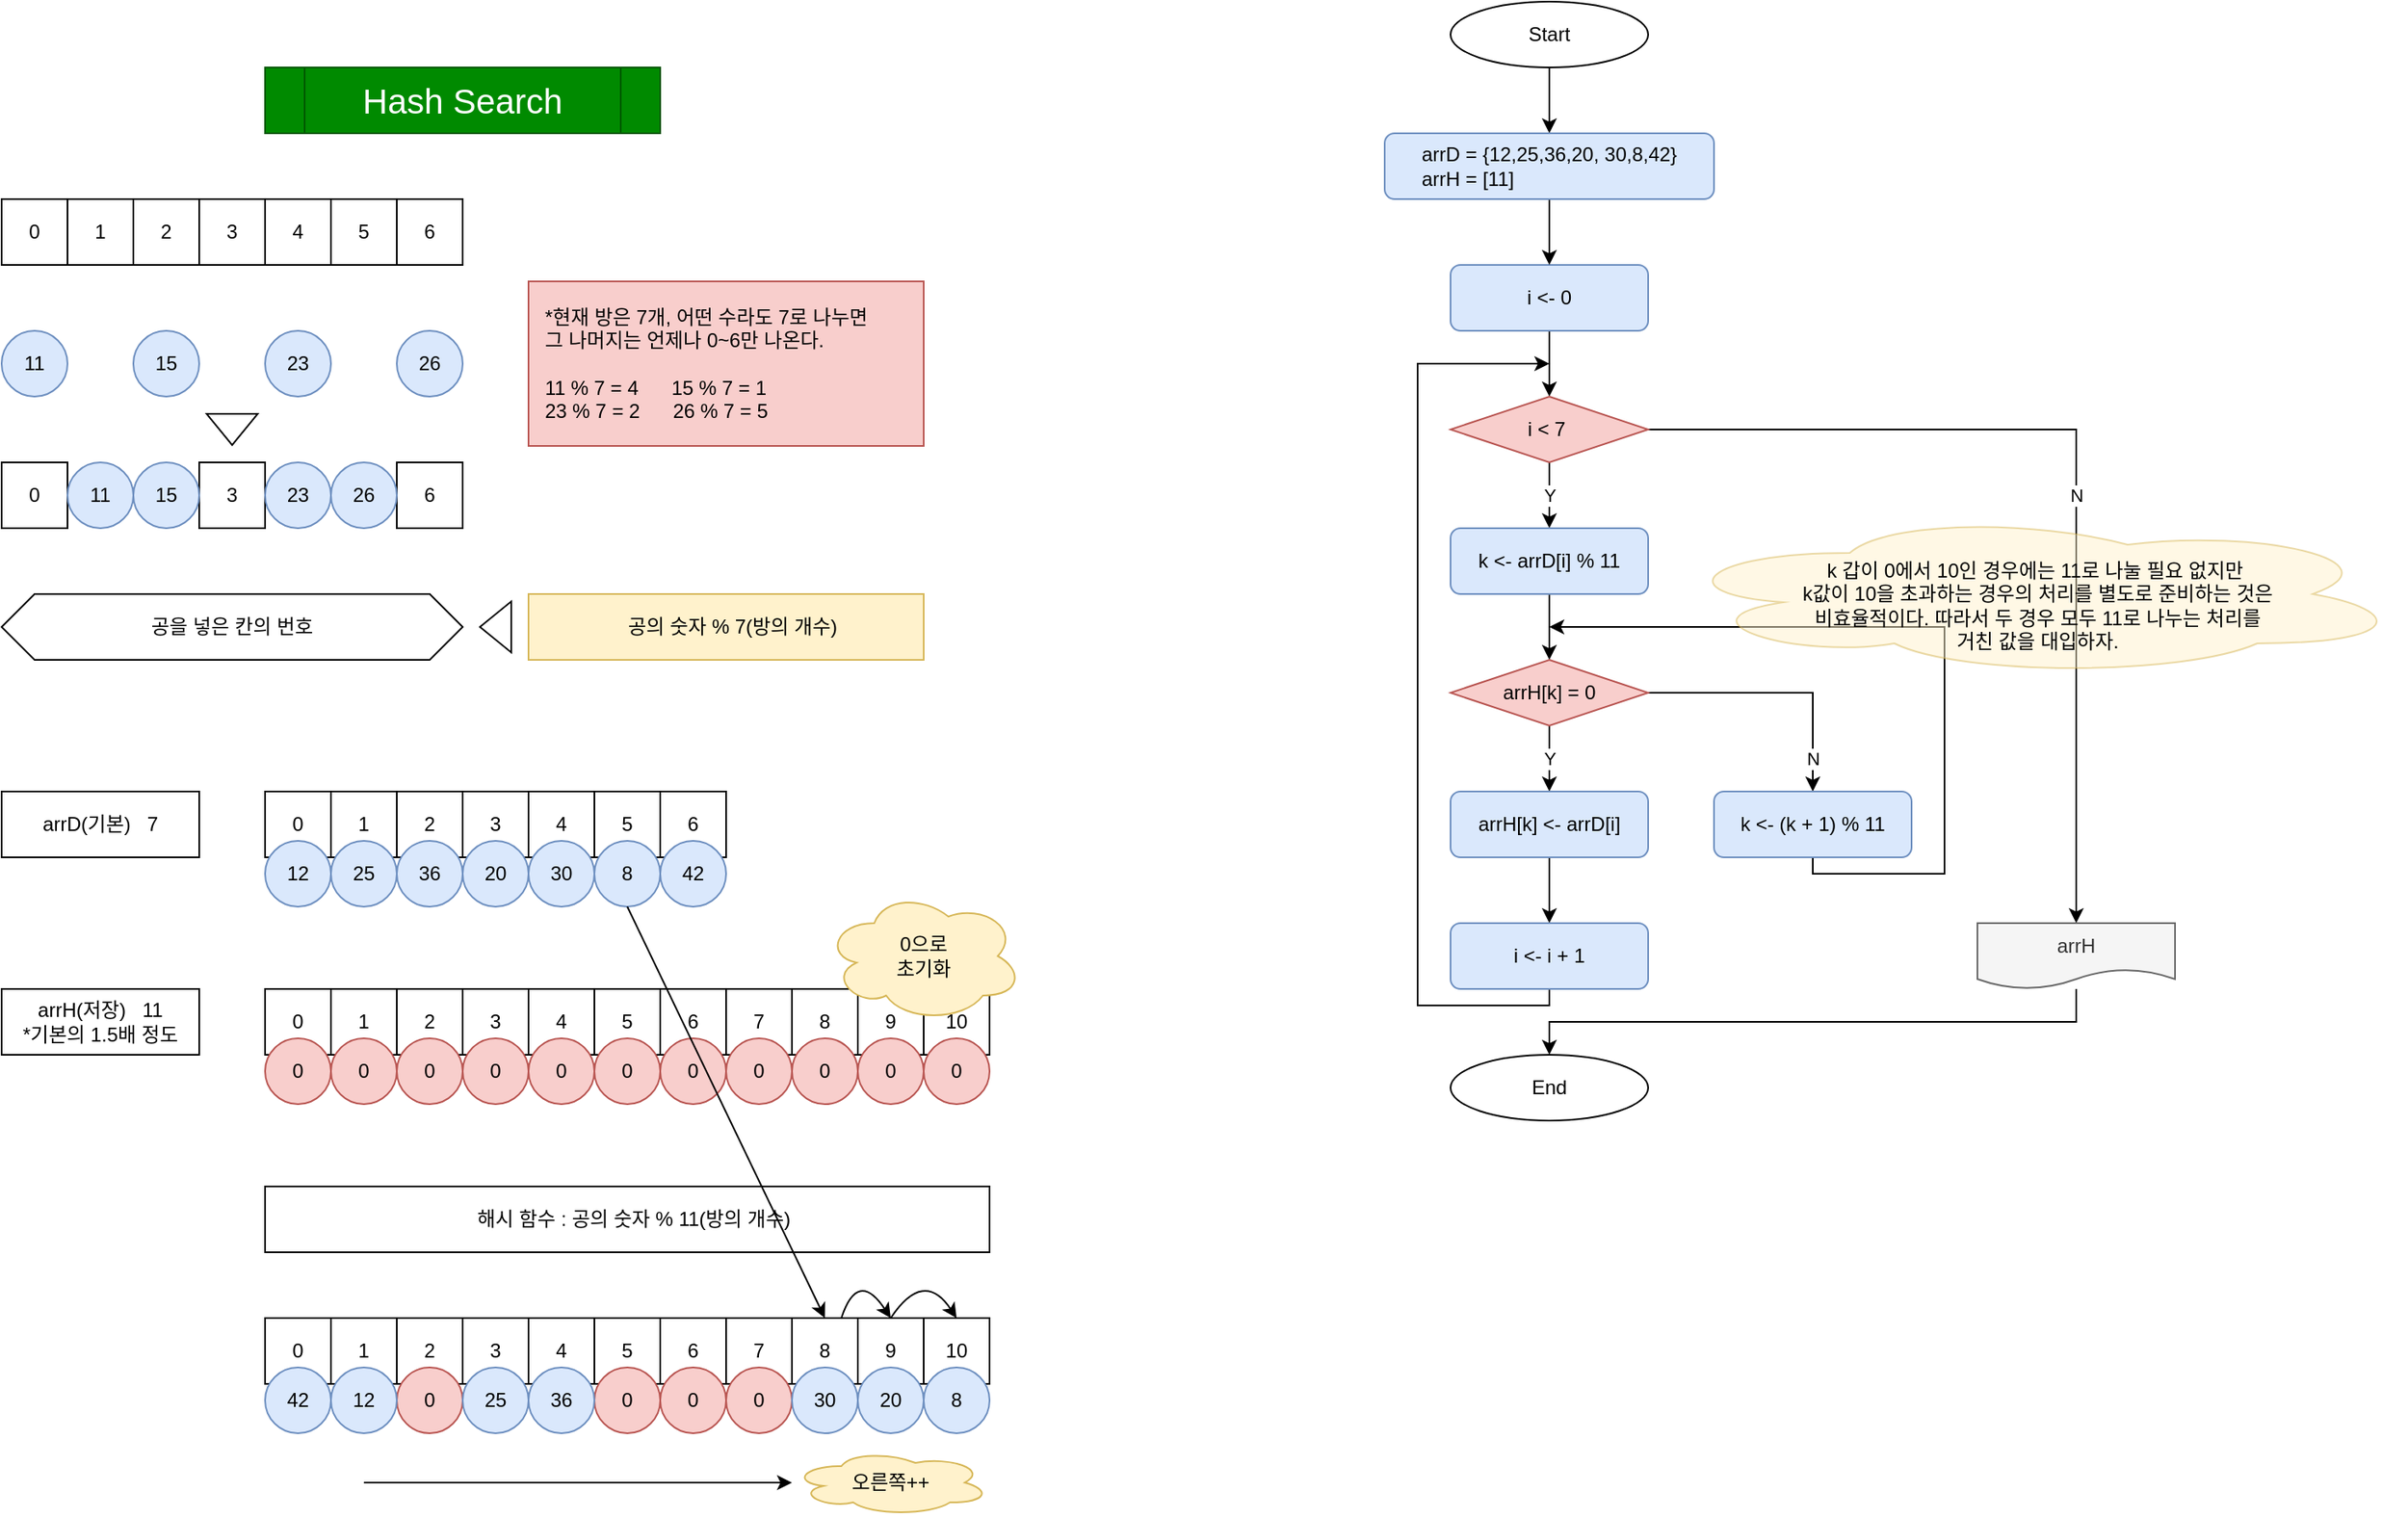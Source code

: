 <mxfile version="19.0.3" type="device"><diagram id="Y8F47LxsgtlevgOLmJPU" name="Page-1"><mxGraphModel dx="1102" dy="857" grid="1" gridSize="10" guides="1" tooltips="1" connect="1" arrows="1" fold="1" page="1" pageScale="1" pageWidth="850" pageHeight="1100" math="0" shadow="0"><root><mxCell id="0"/><mxCell id="1" parent="0"/><mxCell id="7gFQGLyXp_4KQgXrwOs3-1" value="Hash Search" style="shape=process;whiteSpace=wrap;html=1;backgroundOutline=1;fillColor=#008a00;strokeColor=#005700;fontSize=21;fontColor=#ffffff;" vertex="1" parent="1"><mxGeometry x="240" y="40" width="240" height="40" as="geometry"/></mxCell><mxCell id="7gFQGLyXp_4KQgXrwOs3-2" value="0" style="rounded=0;whiteSpace=wrap;html=1;" vertex="1" parent="1"><mxGeometry x="80" y="120" width="40" height="40" as="geometry"/></mxCell><mxCell id="7gFQGLyXp_4KQgXrwOs3-3" value="1" style="rounded=0;whiteSpace=wrap;html=1;" vertex="1" parent="1"><mxGeometry x="120" y="120" width="40" height="40" as="geometry"/></mxCell><mxCell id="7gFQGLyXp_4KQgXrwOs3-4" value="2" style="rounded=0;whiteSpace=wrap;html=1;" vertex="1" parent="1"><mxGeometry x="160" y="120" width="40" height="40" as="geometry"/></mxCell><mxCell id="7gFQGLyXp_4KQgXrwOs3-6" value="3" style="rounded=0;whiteSpace=wrap;html=1;" vertex="1" parent="1"><mxGeometry x="200" y="120" width="40" height="40" as="geometry"/></mxCell><mxCell id="7gFQGLyXp_4KQgXrwOs3-8" value="4" style="rounded=0;whiteSpace=wrap;html=1;" vertex="1" parent="1"><mxGeometry x="240" y="120" width="40" height="40" as="geometry"/></mxCell><mxCell id="7gFQGLyXp_4KQgXrwOs3-9" value="5" style="rounded=0;whiteSpace=wrap;html=1;" vertex="1" parent="1"><mxGeometry x="280" y="120" width="40" height="40" as="geometry"/></mxCell><mxCell id="7gFQGLyXp_4KQgXrwOs3-10" value="6" style="rounded=0;whiteSpace=wrap;html=1;" vertex="1" parent="1"><mxGeometry x="320" y="120" width="40" height="40" as="geometry"/></mxCell><mxCell id="7gFQGLyXp_4KQgXrwOs3-11" value="11" style="ellipse;whiteSpace=wrap;html=1;fillColor=#dae8fc;strokeColor=#6c8ebf;" vertex="1" parent="1"><mxGeometry x="80" y="200" width="40" height="40" as="geometry"/></mxCell><mxCell id="7gFQGLyXp_4KQgXrwOs3-12" value="15" style="ellipse;whiteSpace=wrap;html=1;fillColor=#dae8fc;strokeColor=#6c8ebf;" vertex="1" parent="1"><mxGeometry x="160" y="200" width="40" height="40" as="geometry"/></mxCell><mxCell id="7gFQGLyXp_4KQgXrwOs3-13" value="23" style="ellipse;whiteSpace=wrap;html=1;fillColor=#dae8fc;strokeColor=#6c8ebf;" vertex="1" parent="1"><mxGeometry x="240" y="200" width="40" height="40" as="geometry"/></mxCell><mxCell id="7gFQGLyXp_4KQgXrwOs3-14" value="26" style="ellipse;whiteSpace=wrap;html=1;fillColor=#dae8fc;strokeColor=#6c8ebf;" vertex="1" parent="1"><mxGeometry x="320" y="200" width="40" height="40" as="geometry"/></mxCell><mxCell id="7gFQGLyXp_4KQgXrwOs3-15" value="0" style="rounded=0;whiteSpace=wrap;html=1;" vertex="1" parent="1"><mxGeometry x="80" y="280" width="40" height="40" as="geometry"/></mxCell><mxCell id="7gFQGLyXp_4KQgXrwOs3-18" value="3" style="rounded=0;whiteSpace=wrap;html=1;" vertex="1" parent="1"><mxGeometry x="200" y="280" width="40" height="40" as="geometry"/></mxCell><mxCell id="7gFQGLyXp_4KQgXrwOs3-21" value="6" style="rounded=0;whiteSpace=wrap;html=1;" vertex="1" parent="1"><mxGeometry x="320" y="280" width="40" height="40" as="geometry"/></mxCell><mxCell id="7gFQGLyXp_4KQgXrwOs3-23" value="&lt;div style=&quot;&quot;&gt;&lt;span style=&quot;background-color: initial;&quot;&gt;*현재 방은 7개, 어떤 수라도 7로 나누면&lt;/span&gt;&lt;/div&gt;&lt;span style=&quot;&quot;&gt;그 나머지는 언제나 0~6만 나온다.&lt;/span&gt;&lt;br style=&quot;&quot;&gt;&lt;br style=&quot;&quot;&gt;&lt;span style=&quot;&quot;&gt;11 % 7 = 4&amp;nbsp; &amp;nbsp; &amp;nbsp; 15 % 7 = 1&lt;/span&gt;&lt;br style=&quot;&quot;&gt;&lt;span style=&quot;&quot;&gt;23 % 7 = 2&amp;nbsp; &amp;nbsp; &amp;nbsp; 26 % 7 = 5&lt;/span&gt;" style="rounded=0;whiteSpace=wrap;html=1;align=left;spacingLeft=8;fillColor=#f8cecc;strokeColor=#b85450;" vertex="1" parent="1"><mxGeometry x="400" y="170" width="240" height="100" as="geometry"/></mxCell><mxCell id="7gFQGLyXp_4KQgXrwOs3-24" value="11" style="ellipse;whiteSpace=wrap;html=1;fillColor=#dae8fc;strokeColor=#6c8ebf;" vertex="1" parent="1"><mxGeometry x="120" y="280" width="40" height="40" as="geometry"/></mxCell><mxCell id="7gFQGLyXp_4KQgXrwOs3-25" value="15" style="ellipse;whiteSpace=wrap;html=1;fillColor=#dae8fc;strokeColor=#6c8ebf;" vertex="1" parent="1"><mxGeometry x="160" y="280" width="40" height="40" as="geometry"/></mxCell><mxCell id="7gFQGLyXp_4KQgXrwOs3-26" value="23" style="ellipse;whiteSpace=wrap;html=1;fillColor=#dae8fc;strokeColor=#6c8ebf;" vertex="1" parent="1"><mxGeometry x="240" y="280" width="40" height="40" as="geometry"/></mxCell><mxCell id="7gFQGLyXp_4KQgXrwOs3-27" value="26" style="ellipse;whiteSpace=wrap;html=1;fillColor=#dae8fc;strokeColor=#6c8ebf;" vertex="1" parent="1"><mxGeometry x="280" y="280" width="40" height="40" as="geometry"/></mxCell><mxCell id="7gFQGLyXp_4KQgXrwOs3-28" value="" style="shape=flexArrow;endArrow=classic;html=1;rounded=0;" edge="1" parent="1"><mxGeometry width="50" height="50" relative="1" as="geometry"><mxPoint x="220" y="250" as="sourcePoint"/><mxPoint x="220" y="270" as="targetPoint"/></mxGeometry></mxCell><mxCell id="7gFQGLyXp_4KQgXrwOs3-29" value="공을 넣은 칸의 번호&lt;span style=&quot;color: rgba(0, 0, 0, 0); font-family: monospace; font-size: 0px; text-align: start;&quot;&gt;%3CmxGraphModel%3E%3Croot%3E%3CmxCell%20id%3D%220%22%2F%3E%3CmxCell%20id%3D%221%22%20parent%3D%220%22%2F%3E%3CmxCell%20id%3D%222%22%20value%3D%2226%22%20style%3D%22ellipse%3BwhiteSpace%3Dwrap%3Bhtml%3D1%3BfillColor%3D%23dae8fc%3BstrokeColor%3D%236c8ebf%3B%22%20vertex%3D%221%22%20parent%3D%221%22%3E%3CmxGeometry%20x%3D%22320%22%20y%3D%22200%22%20width%3D%2240%22%20height%3D%2240%22%20as%3D%22geometry%22%2F%3E%3C%2FmxCell%3E%3C%2Froot%3E%3C%2FmxGraphModel%3E&lt;/span&gt;" style="shape=hexagon;perimeter=hexagonPerimeter2;whiteSpace=wrap;html=1;fixedSize=1;" vertex="1" parent="1"><mxGeometry x="80" y="360" width="280" height="40" as="geometry"/></mxCell><mxCell id="7gFQGLyXp_4KQgXrwOs3-31" value="&lt;div style=&quot;&quot;&gt;공의 숫자 % 7(방의 개수)&lt;/div&gt;" style="rounded=0;whiteSpace=wrap;html=1;align=center;spacingLeft=8;fillColor=#fff2cc;strokeColor=#d6b656;" vertex="1" parent="1"><mxGeometry x="400" y="360" width="240" height="40" as="geometry"/></mxCell><mxCell id="7gFQGLyXp_4KQgXrwOs3-32" value="" style="shape=flexArrow;endArrow=classic;html=1;rounded=0;" edge="1" parent="1"><mxGeometry width="50" height="50" relative="1" as="geometry"><mxPoint x="390" y="380" as="sourcePoint"/><mxPoint x="370" y="380" as="targetPoint"/></mxGeometry></mxCell><mxCell id="7gFQGLyXp_4KQgXrwOs3-33" value="0" style="rounded=0;whiteSpace=wrap;html=1;" vertex="1" parent="1"><mxGeometry x="240" y="480" width="40" height="40" as="geometry"/></mxCell><mxCell id="7gFQGLyXp_4KQgXrwOs3-34" value="1" style="rounded=0;whiteSpace=wrap;html=1;" vertex="1" parent="1"><mxGeometry x="280" y="480" width="40" height="40" as="geometry"/></mxCell><mxCell id="7gFQGLyXp_4KQgXrwOs3-35" value="2" style="rounded=0;whiteSpace=wrap;html=1;" vertex="1" parent="1"><mxGeometry x="320" y="480" width="40" height="40" as="geometry"/></mxCell><mxCell id="7gFQGLyXp_4KQgXrwOs3-36" value="3" style="rounded=0;whiteSpace=wrap;html=1;" vertex="1" parent="1"><mxGeometry x="360" y="480" width="40" height="40" as="geometry"/></mxCell><mxCell id="7gFQGLyXp_4KQgXrwOs3-37" value="4" style="rounded=0;whiteSpace=wrap;html=1;" vertex="1" parent="1"><mxGeometry x="400" y="480" width="40" height="40" as="geometry"/></mxCell><mxCell id="7gFQGLyXp_4KQgXrwOs3-38" value="5" style="rounded=0;whiteSpace=wrap;html=1;" vertex="1" parent="1"><mxGeometry x="440" y="480" width="40" height="40" as="geometry"/></mxCell><mxCell id="7gFQGLyXp_4KQgXrwOs3-39" value="6" style="rounded=0;whiteSpace=wrap;html=1;" vertex="1" parent="1"><mxGeometry x="480" y="480" width="40" height="40" as="geometry"/></mxCell><mxCell id="7gFQGLyXp_4KQgXrwOs3-40" value="12" style="ellipse;whiteSpace=wrap;html=1;fillColor=#dae8fc;strokeColor=#6c8ebf;" vertex="1" parent="1"><mxGeometry x="240" y="510" width="40" height="40" as="geometry"/></mxCell><mxCell id="7gFQGLyXp_4KQgXrwOs3-41" value="25" style="ellipse;whiteSpace=wrap;html=1;fillColor=#dae8fc;strokeColor=#6c8ebf;" vertex="1" parent="1"><mxGeometry x="280" y="510" width="40" height="40" as="geometry"/></mxCell><mxCell id="7gFQGLyXp_4KQgXrwOs3-42" value="36" style="ellipse;whiteSpace=wrap;html=1;fillColor=#dae8fc;strokeColor=#6c8ebf;" vertex="1" parent="1"><mxGeometry x="320" y="510" width="40" height="40" as="geometry"/></mxCell><mxCell id="7gFQGLyXp_4KQgXrwOs3-43" value="20" style="ellipse;whiteSpace=wrap;html=1;fillColor=#dae8fc;strokeColor=#6c8ebf;" vertex="1" parent="1"><mxGeometry x="360" y="510" width="40" height="40" as="geometry"/></mxCell><mxCell id="7gFQGLyXp_4KQgXrwOs3-44" value="30" style="ellipse;whiteSpace=wrap;html=1;fillColor=#dae8fc;strokeColor=#6c8ebf;" vertex="1" parent="1"><mxGeometry x="400" y="510" width="40" height="40" as="geometry"/></mxCell><mxCell id="7gFQGLyXp_4KQgXrwOs3-45" value="8" style="ellipse;whiteSpace=wrap;html=1;fillColor=#dae8fc;strokeColor=#6c8ebf;" vertex="1" parent="1"><mxGeometry x="440" y="510" width="40" height="40" as="geometry"/></mxCell><mxCell id="7gFQGLyXp_4KQgXrwOs3-46" value="42" style="ellipse;whiteSpace=wrap;html=1;fillColor=#dae8fc;strokeColor=#6c8ebf;" vertex="1" parent="1"><mxGeometry x="480" y="510" width="40" height="40" as="geometry"/></mxCell><mxCell id="7gFQGLyXp_4KQgXrwOs3-47" value="arrD(기본)&amp;nbsp; &amp;nbsp;7" style="rounded=0;whiteSpace=wrap;html=1;" vertex="1" parent="1"><mxGeometry x="80" y="480" width="120" height="40" as="geometry"/></mxCell><mxCell id="7gFQGLyXp_4KQgXrwOs3-48" value="arrH(저장)&amp;nbsp; &amp;nbsp;11&lt;br&gt;*기본의 1.5배 정도" style="rounded=0;whiteSpace=wrap;html=1;" vertex="1" parent="1"><mxGeometry x="80" y="600" width="120" height="40" as="geometry"/></mxCell><mxCell id="7gFQGLyXp_4KQgXrwOs3-49" value="0" style="rounded=0;whiteSpace=wrap;html=1;" vertex="1" parent="1"><mxGeometry x="240" y="600" width="40" height="40" as="geometry"/></mxCell><mxCell id="7gFQGLyXp_4KQgXrwOs3-50" value="1" style="rounded=0;whiteSpace=wrap;html=1;" vertex="1" parent="1"><mxGeometry x="280" y="600" width="40" height="40" as="geometry"/></mxCell><mxCell id="7gFQGLyXp_4KQgXrwOs3-51" value="2" style="rounded=0;whiteSpace=wrap;html=1;" vertex="1" parent="1"><mxGeometry x="320" y="600" width="40" height="40" as="geometry"/></mxCell><mxCell id="7gFQGLyXp_4KQgXrwOs3-52" value="3" style="rounded=0;whiteSpace=wrap;html=1;" vertex="1" parent="1"><mxGeometry x="360" y="600" width="40" height="40" as="geometry"/></mxCell><mxCell id="7gFQGLyXp_4KQgXrwOs3-53" value="4" style="rounded=0;whiteSpace=wrap;html=1;" vertex="1" parent="1"><mxGeometry x="400" y="600" width="40" height="40" as="geometry"/></mxCell><mxCell id="7gFQGLyXp_4KQgXrwOs3-54" value="5" style="rounded=0;whiteSpace=wrap;html=1;" vertex="1" parent="1"><mxGeometry x="440" y="600" width="40" height="40" as="geometry"/></mxCell><mxCell id="7gFQGLyXp_4KQgXrwOs3-55" value="6" style="rounded=0;whiteSpace=wrap;html=1;" vertex="1" parent="1"><mxGeometry x="480" y="600" width="40" height="40" as="geometry"/></mxCell><mxCell id="7gFQGLyXp_4KQgXrwOs3-56" value="7" style="rounded=0;whiteSpace=wrap;html=1;" vertex="1" parent="1"><mxGeometry x="520" y="600" width="40" height="40" as="geometry"/></mxCell><mxCell id="7gFQGLyXp_4KQgXrwOs3-57" value="8" style="rounded=0;whiteSpace=wrap;html=1;" vertex="1" parent="1"><mxGeometry x="560" y="600" width="40" height="40" as="geometry"/></mxCell><mxCell id="7gFQGLyXp_4KQgXrwOs3-58" value="9" style="rounded=0;whiteSpace=wrap;html=1;" vertex="1" parent="1"><mxGeometry x="600" y="600" width="40" height="40" as="geometry"/></mxCell><mxCell id="7gFQGLyXp_4KQgXrwOs3-59" value="10" style="rounded=0;whiteSpace=wrap;html=1;" vertex="1" parent="1"><mxGeometry x="640" y="600" width="40" height="40" as="geometry"/></mxCell><mxCell id="7gFQGLyXp_4KQgXrwOs3-63" value="0" style="ellipse;whiteSpace=wrap;html=1;fillColor=#f8cecc;strokeColor=#b85450;" vertex="1" parent="1"><mxGeometry x="240" y="630" width="40" height="40" as="geometry"/></mxCell><mxCell id="7gFQGLyXp_4KQgXrwOs3-64" value="0" style="ellipse;whiteSpace=wrap;html=1;fillColor=#f8cecc;strokeColor=#b85450;" vertex="1" parent="1"><mxGeometry x="280" y="630" width="40" height="40" as="geometry"/></mxCell><mxCell id="7gFQGLyXp_4KQgXrwOs3-65" value="0" style="ellipse;whiteSpace=wrap;html=1;fillColor=#f8cecc;strokeColor=#b85450;" vertex="1" parent="1"><mxGeometry x="320" y="630" width="40" height="40" as="geometry"/></mxCell><mxCell id="7gFQGLyXp_4KQgXrwOs3-66" value="0" style="ellipse;whiteSpace=wrap;html=1;fillColor=#f8cecc;strokeColor=#b85450;" vertex="1" parent="1"><mxGeometry x="360" y="630" width="40" height="40" as="geometry"/></mxCell><mxCell id="7gFQGLyXp_4KQgXrwOs3-67" value="0" style="ellipse;whiteSpace=wrap;html=1;fillColor=#f8cecc;strokeColor=#b85450;" vertex="1" parent="1"><mxGeometry x="400" y="630" width="40" height="40" as="geometry"/></mxCell><mxCell id="7gFQGLyXp_4KQgXrwOs3-68" value="0" style="ellipse;whiteSpace=wrap;html=1;fillColor=#f8cecc;strokeColor=#b85450;" vertex="1" parent="1"><mxGeometry x="440" y="630" width="40" height="40" as="geometry"/></mxCell><mxCell id="7gFQGLyXp_4KQgXrwOs3-69" value="0" style="ellipse;whiteSpace=wrap;html=1;fillColor=#f8cecc;strokeColor=#b85450;" vertex="1" parent="1"><mxGeometry x="480" y="630" width="40" height="40" as="geometry"/></mxCell><mxCell id="7gFQGLyXp_4KQgXrwOs3-70" value="0" style="ellipse;whiteSpace=wrap;html=1;fillColor=#f8cecc;strokeColor=#b85450;" vertex="1" parent="1"><mxGeometry x="520" y="630" width="40" height="40" as="geometry"/></mxCell><mxCell id="7gFQGLyXp_4KQgXrwOs3-71" value="0" style="ellipse;whiteSpace=wrap;html=1;fillColor=#f8cecc;strokeColor=#b85450;" vertex="1" parent="1"><mxGeometry x="560" y="630" width="40" height="40" as="geometry"/></mxCell><mxCell id="7gFQGLyXp_4KQgXrwOs3-72" value="0" style="ellipse;whiteSpace=wrap;html=1;fillColor=#f8cecc;strokeColor=#b85450;" vertex="1" parent="1"><mxGeometry x="600" y="630" width="40" height="40" as="geometry"/></mxCell><mxCell id="7gFQGLyXp_4KQgXrwOs3-73" value="0" style="ellipse;whiteSpace=wrap;html=1;fillColor=#f8cecc;strokeColor=#b85450;" vertex="1" parent="1"><mxGeometry x="640" y="630" width="40" height="40" as="geometry"/></mxCell><mxCell id="7gFQGLyXp_4KQgXrwOs3-74" value="0으로&lt;br&gt;초기화" style="ellipse;shape=cloud;whiteSpace=wrap;html=1;fillColor=#fff2cc;strokeColor=#d6b656;" vertex="1" parent="1"><mxGeometry x="580" y="540" width="120" height="80" as="geometry"/></mxCell><mxCell id="7gFQGLyXp_4KQgXrwOs3-75" value="&lt;div style=&quot;&quot;&gt;해시 함수 : 공의 숫자 % 11(방의 개수)&lt;/div&gt;" style="rounded=0;whiteSpace=wrap;html=1;align=center;spacingLeft=8;" vertex="1" parent="1"><mxGeometry x="240" y="720" width="440" height="40" as="geometry"/></mxCell><mxCell id="7gFQGLyXp_4KQgXrwOs3-76" value="0" style="rounded=0;whiteSpace=wrap;html=1;" vertex="1" parent="1"><mxGeometry x="240" y="800" width="40" height="40" as="geometry"/></mxCell><mxCell id="7gFQGLyXp_4KQgXrwOs3-77" value="1" style="rounded=0;whiteSpace=wrap;html=1;" vertex="1" parent="1"><mxGeometry x="280" y="800" width="40" height="40" as="geometry"/></mxCell><mxCell id="7gFQGLyXp_4KQgXrwOs3-78" value="2" style="rounded=0;whiteSpace=wrap;html=1;" vertex="1" parent="1"><mxGeometry x="320" y="800" width="40" height="40" as="geometry"/></mxCell><mxCell id="7gFQGLyXp_4KQgXrwOs3-79" value="3" style="rounded=0;whiteSpace=wrap;html=1;" vertex="1" parent="1"><mxGeometry x="360" y="800" width="40" height="40" as="geometry"/></mxCell><mxCell id="7gFQGLyXp_4KQgXrwOs3-80" value="4" style="rounded=0;whiteSpace=wrap;html=1;" vertex="1" parent="1"><mxGeometry x="400" y="800" width="40" height="40" as="geometry"/></mxCell><mxCell id="7gFQGLyXp_4KQgXrwOs3-81" value="5" style="rounded=0;whiteSpace=wrap;html=1;" vertex="1" parent="1"><mxGeometry x="440" y="800" width="40" height="40" as="geometry"/></mxCell><mxCell id="7gFQGLyXp_4KQgXrwOs3-82" value="6" style="rounded=0;whiteSpace=wrap;html=1;" vertex="1" parent="1"><mxGeometry x="480" y="800" width="40" height="40" as="geometry"/></mxCell><mxCell id="7gFQGLyXp_4KQgXrwOs3-83" value="7" style="rounded=0;whiteSpace=wrap;html=1;" vertex="1" parent="1"><mxGeometry x="520" y="800" width="40" height="40" as="geometry"/></mxCell><mxCell id="7gFQGLyXp_4KQgXrwOs3-84" value="8" style="rounded=0;whiteSpace=wrap;html=1;" vertex="1" parent="1"><mxGeometry x="560" y="800" width="40" height="40" as="geometry"/></mxCell><mxCell id="7gFQGLyXp_4KQgXrwOs3-85" value="9" style="rounded=0;whiteSpace=wrap;html=1;" vertex="1" parent="1"><mxGeometry x="600" y="800" width="40" height="40" as="geometry"/></mxCell><mxCell id="7gFQGLyXp_4KQgXrwOs3-86" value="10" style="rounded=0;whiteSpace=wrap;html=1;" vertex="1" parent="1"><mxGeometry x="640" y="800" width="40" height="40" as="geometry"/></mxCell><mxCell id="7gFQGLyXp_4KQgXrwOs3-89" value="0" style="ellipse;whiteSpace=wrap;html=1;fillColor=#f8cecc;strokeColor=#b85450;" vertex="1" parent="1"><mxGeometry x="320" y="830" width="40" height="40" as="geometry"/></mxCell><mxCell id="7gFQGLyXp_4KQgXrwOs3-92" value="0" style="ellipse;whiteSpace=wrap;html=1;fillColor=#f8cecc;strokeColor=#b85450;" vertex="1" parent="1"><mxGeometry x="440" y="830" width="40" height="40" as="geometry"/></mxCell><mxCell id="7gFQGLyXp_4KQgXrwOs3-93" value="0" style="ellipse;whiteSpace=wrap;html=1;fillColor=#f8cecc;strokeColor=#b85450;" vertex="1" parent="1"><mxGeometry x="480" y="830" width="40" height="40" as="geometry"/></mxCell><mxCell id="7gFQGLyXp_4KQgXrwOs3-94" value="0" style="ellipse;whiteSpace=wrap;html=1;fillColor=#f8cecc;strokeColor=#b85450;" vertex="1" parent="1"><mxGeometry x="520" y="830" width="40" height="40" as="geometry"/></mxCell><mxCell id="7gFQGLyXp_4KQgXrwOs3-98" value="12" style="ellipse;whiteSpace=wrap;html=1;fillColor=#dae8fc;strokeColor=#6c8ebf;" vertex="1" parent="1"><mxGeometry x="280" y="830" width="40" height="40" as="geometry"/></mxCell><mxCell id="7gFQGLyXp_4KQgXrwOs3-99" value="25" style="ellipse;whiteSpace=wrap;html=1;fillColor=#dae8fc;strokeColor=#6c8ebf;" vertex="1" parent="1"><mxGeometry x="360" y="830" width="40" height="40" as="geometry"/></mxCell><mxCell id="7gFQGLyXp_4KQgXrwOs3-100" value="36" style="ellipse;whiteSpace=wrap;html=1;fillColor=#dae8fc;strokeColor=#6c8ebf;" vertex="1" parent="1"><mxGeometry x="400" y="830" width="40" height="40" as="geometry"/></mxCell><mxCell id="7gFQGLyXp_4KQgXrwOs3-101" value="20" style="ellipse;whiteSpace=wrap;html=1;fillColor=#dae8fc;strokeColor=#6c8ebf;" vertex="1" parent="1"><mxGeometry x="600" y="830" width="40" height="40" as="geometry"/></mxCell><mxCell id="7gFQGLyXp_4KQgXrwOs3-102" value="30" style="ellipse;whiteSpace=wrap;html=1;fillColor=#dae8fc;strokeColor=#6c8ebf;" vertex="1" parent="1"><mxGeometry x="560" y="830" width="40" height="40" as="geometry"/></mxCell><mxCell id="7gFQGLyXp_4KQgXrwOs3-103" value="8" style="ellipse;whiteSpace=wrap;html=1;fillColor=#dae8fc;strokeColor=#6c8ebf;" vertex="1" parent="1"><mxGeometry x="640" y="830" width="40" height="40" as="geometry"/></mxCell><mxCell id="7gFQGLyXp_4KQgXrwOs3-104" value="42" style="ellipse;whiteSpace=wrap;html=1;fillColor=#dae8fc;strokeColor=#6c8ebf;" vertex="1" parent="1"><mxGeometry x="240" y="830" width="40" height="40" as="geometry"/></mxCell><mxCell id="7gFQGLyXp_4KQgXrwOs3-106" value="" style="endArrow=classic;html=1;rounded=0;" edge="1" parent="1" target="7gFQGLyXp_4KQgXrwOs3-107"><mxGeometry width="50" height="50" relative="1" as="geometry"><mxPoint x="300" y="900" as="sourcePoint"/><mxPoint x="510" y="900" as="targetPoint"/></mxGeometry></mxCell><mxCell id="7gFQGLyXp_4KQgXrwOs3-107" value="오른쪽++" style="ellipse;shape=cloud;whiteSpace=wrap;html=1;fillColor=#fff2cc;strokeColor=#d6b656;" vertex="1" parent="1"><mxGeometry x="560" y="880" width="120" height="40" as="geometry"/></mxCell><mxCell id="7gFQGLyXp_4KQgXrwOs3-111" value="" style="curved=1;endArrow=classic;html=1;rounded=0;exitX=0.5;exitY=1;exitDx=0;exitDy=0;entryX=0.5;entryY=0;entryDx=0;entryDy=0;" edge="1" parent="1" source="7gFQGLyXp_4KQgXrwOs3-45" target="7gFQGLyXp_4KQgXrwOs3-84"><mxGeometry width="50" height="50" relative="1" as="geometry"><mxPoint x="370" y="660" as="sourcePoint"/><mxPoint x="420" y="610" as="targetPoint"/><Array as="points"/></mxGeometry></mxCell><mxCell id="7gFQGLyXp_4KQgXrwOs3-113" value="" style="curved=1;endArrow=classic;html=1;rounded=0;exitX=0.75;exitY=0;exitDx=0;exitDy=0;entryX=0.5;entryY=0;entryDx=0;entryDy=0;" edge="1" parent="1" source="7gFQGLyXp_4KQgXrwOs3-84" target="7gFQGLyXp_4KQgXrwOs3-85"><mxGeometry width="50" height="50" relative="1" as="geometry"><mxPoint x="410" y="700" as="sourcePoint"/><mxPoint x="460" y="650" as="targetPoint"/><Array as="points"><mxPoint x="600" y="770"/></Array></mxGeometry></mxCell><mxCell id="7gFQGLyXp_4KQgXrwOs3-114" value="" style="curved=1;endArrow=classic;html=1;rounded=0;exitX=0.5;exitY=0;exitDx=0;exitDy=0;entryX=0.5;entryY=0;entryDx=0;entryDy=0;" edge="1" parent="1" source="7gFQGLyXp_4KQgXrwOs3-85" target="7gFQGLyXp_4KQgXrwOs3-86"><mxGeometry width="50" height="50" relative="1" as="geometry"><mxPoint x="600" y="810" as="sourcePoint"/><mxPoint x="630" y="810" as="targetPoint"/><Array as="points"><mxPoint x="640" y="770"/></Array></mxGeometry></mxCell><mxCell id="7gFQGLyXp_4KQgXrwOs3-123" style="edgeStyle=orthogonalEdgeStyle;rounded=0;orthogonalLoop=1;jettySize=auto;html=1;" edge="1" parent="1" source="7gFQGLyXp_4KQgXrwOs3-115"><mxGeometry relative="1" as="geometry"><mxPoint x="1020" y="80" as="targetPoint"/></mxGeometry></mxCell><mxCell id="7gFQGLyXp_4KQgXrwOs3-115" value="Start" style="ellipse;whiteSpace=wrap;html=1;" vertex="1" parent="1"><mxGeometry x="960" width="120" height="40" as="geometry"/></mxCell><mxCell id="7gFQGLyXp_4KQgXrwOs3-124" style="edgeStyle=orthogonalEdgeStyle;rounded=0;orthogonalLoop=1;jettySize=auto;html=1;entryX=0.5;entryY=0;entryDx=0;entryDy=0;" edge="1" parent="1" source="7gFQGLyXp_4KQgXrwOs3-116" target="7gFQGLyXp_4KQgXrwOs3-117"><mxGeometry relative="1" as="geometry"/></mxCell><mxCell id="7gFQGLyXp_4KQgXrwOs3-116" value="i &amp;lt;- 0" style="rounded=1;whiteSpace=wrap;html=1;fillColor=#dae8fc;strokeColor=#6c8ebf;" vertex="1" parent="1"><mxGeometry x="960" y="160" width="120" height="40" as="geometry"/></mxCell><mxCell id="7gFQGLyXp_4KQgXrwOs3-125" value="Y" style="edgeStyle=orthogonalEdgeStyle;rounded=0;orthogonalLoop=1;jettySize=auto;html=1;entryX=0.5;entryY=0;entryDx=0;entryDy=0;" edge="1" parent="1" source="7gFQGLyXp_4KQgXrwOs3-117" target="7gFQGLyXp_4KQgXrwOs3-118"><mxGeometry relative="1" as="geometry"/></mxCell><mxCell id="7gFQGLyXp_4KQgXrwOs3-137" value="N" style="edgeStyle=orthogonalEdgeStyle;rounded=0;orthogonalLoop=1;jettySize=auto;html=1;entryX=0.5;entryY=0;entryDx=0;entryDy=0;" edge="1" parent="1" source="7gFQGLyXp_4KQgXrwOs3-117" target="7gFQGLyXp_4KQgXrwOs3-134"><mxGeometry x="0.071" relative="1" as="geometry"><mxPoint as="offset"/></mxGeometry></mxCell><mxCell id="7gFQGLyXp_4KQgXrwOs3-117" value="i &amp;lt; 7&amp;nbsp;" style="rhombus;whiteSpace=wrap;html=1;fillColor=#f8cecc;strokeColor=#b85450;" vertex="1" parent="1"><mxGeometry x="960" y="240" width="120" height="40" as="geometry"/></mxCell><mxCell id="7gFQGLyXp_4KQgXrwOs3-126" style="edgeStyle=orthogonalEdgeStyle;rounded=0;orthogonalLoop=1;jettySize=auto;html=1;entryX=0.5;entryY=0;entryDx=0;entryDy=0;" edge="1" parent="1" source="7gFQGLyXp_4KQgXrwOs3-118" target="7gFQGLyXp_4KQgXrwOs3-119"><mxGeometry relative="1" as="geometry"/></mxCell><mxCell id="7gFQGLyXp_4KQgXrwOs3-118" value="k &amp;lt;- arrD[i] % 11" style="rounded=1;whiteSpace=wrap;html=1;fillColor=#dae8fc;strokeColor=#6c8ebf;" vertex="1" parent="1"><mxGeometry x="960" y="320" width="120" height="40" as="geometry"/></mxCell><mxCell id="7gFQGLyXp_4KQgXrwOs3-127" value="Y" style="edgeStyle=orthogonalEdgeStyle;rounded=0;orthogonalLoop=1;jettySize=auto;html=1;entryX=0.5;entryY=0;entryDx=0;entryDy=0;" edge="1" parent="1" source="7gFQGLyXp_4KQgXrwOs3-119" target="7gFQGLyXp_4KQgXrwOs3-120"><mxGeometry relative="1" as="geometry"/></mxCell><mxCell id="7gFQGLyXp_4KQgXrwOs3-129" value="N" style="edgeStyle=orthogonalEdgeStyle;rounded=0;orthogonalLoop=1;jettySize=auto;html=1;entryX=0.5;entryY=0;entryDx=0;entryDy=0;" edge="1" parent="1" source="7gFQGLyXp_4KQgXrwOs3-119" target="7gFQGLyXp_4KQgXrwOs3-122"><mxGeometry x="0.75" relative="1" as="geometry"><mxPoint as="offset"/></mxGeometry></mxCell><mxCell id="7gFQGLyXp_4KQgXrwOs3-119" value="arrH[k] = 0" style="rhombus;whiteSpace=wrap;html=1;fillColor=#f8cecc;strokeColor=#b85450;" vertex="1" parent="1"><mxGeometry x="960" y="400" width="120" height="40" as="geometry"/></mxCell><mxCell id="7gFQGLyXp_4KQgXrwOs3-128" style="edgeStyle=orthogonalEdgeStyle;rounded=0;orthogonalLoop=1;jettySize=auto;html=1;entryX=0.5;entryY=0;entryDx=0;entryDy=0;" edge="1" parent="1" source="7gFQGLyXp_4KQgXrwOs3-120" target="7gFQGLyXp_4KQgXrwOs3-121"><mxGeometry relative="1" as="geometry"/></mxCell><mxCell id="7gFQGLyXp_4KQgXrwOs3-120" value="arrH[k] &amp;lt;- arrD[i]" style="rounded=1;whiteSpace=wrap;html=1;fillColor=#dae8fc;strokeColor=#6c8ebf;" vertex="1" parent="1"><mxGeometry x="960" y="480" width="120" height="40" as="geometry"/></mxCell><mxCell id="7gFQGLyXp_4KQgXrwOs3-130" style="edgeStyle=orthogonalEdgeStyle;rounded=0;orthogonalLoop=1;jettySize=auto;html=1;exitX=0.5;exitY=1;exitDx=0;exitDy=0;" edge="1" parent="1" source="7gFQGLyXp_4KQgXrwOs3-121"><mxGeometry relative="1" as="geometry"><mxPoint x="1020" y="220" as="targetPoint"/><Array as="points"><mxPoint x="1020" y="610"/><mxPoint x="940" y="610"/><mxPoint x="940" y="220"/></Array></mxGeometry></mxCell><mxCell id="7gFQGLyXp_4KQgXrwOs3-121" value="i &amp;lt;- i + 1" style="rounded=1;whiteSpace=wrap;html=1;fillColor=#dae8fc;strokeColor=#6c8ebf;" vertex="1" parent="1"><mxGeometry x="960" y="560" width="120" height="40" as="geometry"/></mxCell><mxCell id="7gFQGLyXp_4KQgXrwOs3-131" style="edgeStyle=orthogonalEdgeStyle;rounded=0;orthogonalLoop=1;jettySize=auto;html=1;" edge="1" parent="1" source="7gFQGLyXp_4KQgXrwOs3-122"><mxGeometry relative="1" as="geometry"><mxPoint x="1020" y="380.0" as="targetPoint"/><Array as="points"><mxPoint x="1180" y="530"/><mxPoint x="1260" y="530"/><mxPoint x="1260" y="380"/></Array></mxGeometry></mxCell><mxCell id="7gFQGLyXp_4KQgXrwOs3-122" value="k &amp;lt;- (k + 1) % 11" style="rounded=1;whiteSpace=wrap;html=1;fillColor=#dae8fc;strokeColor=#6c8ebf;" vertex="1" parent="1"><mxGeometry x="1120" y="480" width="120" height="40" as="geometry"/></mxCell><mxCell id="7gFQGLyXp_4KQgXrwOs3-132" value="&lt;br&gt;k 갑이 0에서 10인 경우에는 11로 나눌 필요 없지만&lt;br&gt;&amp;nbsp;k값이 10을 초과하는 경우의 처리를 별도로 준비하는 것은&lt;br&gt;&amp;nbsp;비효율적이다. 따라서 두 경우 모두 11로 나누는 처리를&lt;br&gt;&amp;nbsp;거친 값을 대입하자." style="ellipse;shape=cloud;whiteSpace=wrap;html=1;fillColor=#fff2cc;strokeColor=#d6b656;perimeterSpacing=0;opacity=50;" vertex="1" parent="1"><mxGeometry x="1090" y="310" width="450" height="100" as="geometry"/></mxCell><mxCell id="7gFQGLyXp_4KQgXrwOs3-136" style="edgeStyle=orthogonalEdgeStyle;rounded=0;orthogonalLoop=1;jettySize=auto;html=1;" edge="1" parent="1" source="7gFQGLyXp_4KQgXrwOs3-134" target="7gFQGLyXp_4KQgXrwOs3-135"><mxGeometry relative="1" as="geometry"><mxPoint x="1230" y="620" as="targetPoint"/><Array as="points"><mxPoint x="1340" y="620"/><mxPoint x="1020" y="620"/></Array></mxGeometry></mxCell><mxCell id="7gFQGLyXp_4KQgXrwOs3-134" value="arrH" style="shape=document;whiteSpace=wrap;html=1;boundedLbl=1;fillColor=#f5f5f5;fontColor=#333333;strokeColor=#666666;" vertex="1" parent="1"><mxGeometry x="1280" y="560" width="120" height="40" as="geometry"/></mxCell><mxCell id="7gFQGLyXp_4KQgXrwOs3-135" value="End" style="ellipse;whiteSpace=wrap;html=1;" vertex="1" parent="1"><mxGeometry x="960" y="640" width="120" height="40" as="geometry"/></mxCell><mxCell id="7gFQGLyXp_4KQgXrwOs3-139" style="edgeStyle=orthogonalEdgeStyle;rounded=0;orthogonalLoop=1;jettySize=auto;html=1;entryX=0.5;entryY=0;entryDx=0;entryDy=0;" edge="1" parent="1" source="7gFQGLyXp_4KQgXrwOs3-138" target="7gFQGLyXp_4KQgXrwOs3-116"><mxGeometry relative="1" as="geometry"/></mxCell><mxCell id="7gFQGLyXp_4KQgXrwOs3-138" value="arrD = {12,25,36,20, 30,8,42}&lt;br&gt;&lt;div style=&quot;text-align: left;&quot;&gt;&lt;span style=&quot;background-color: initial;&quot;&gt;arrH = [11]&lt;/span&gt;&lt;/div&gt;" style="rounded=1;whiteSpace=wrap;html=1;fillColor=#dae8fc;strokeColor=#6c8ebf;" vertex="1" parent="1"><mxGeometry x="920" y="80" width="200" height="40" as="geometry"/></mxCell></root></mxGraphModel></diagram></mxfile>